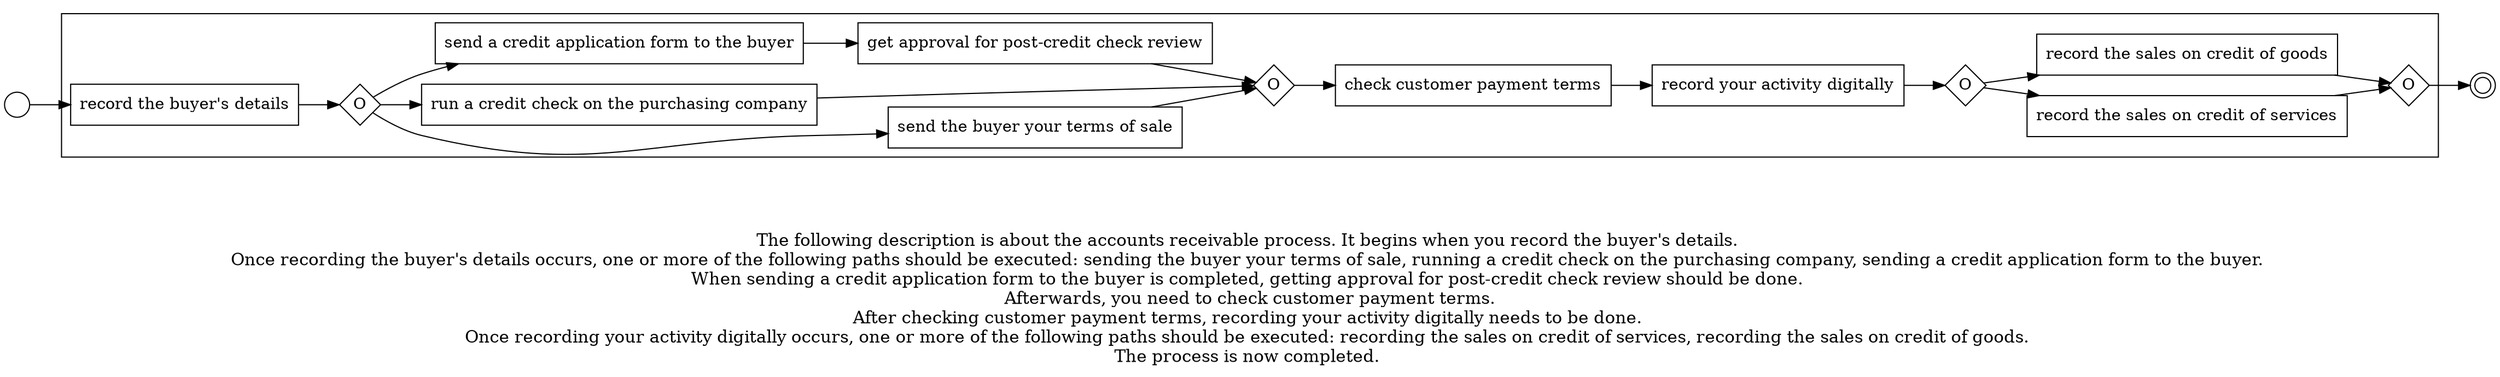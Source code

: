 digraph accounts_receivable_process_50 {
	graph [rankdir=LR]
	START_NODE [label="" shape=circle width=0.3]
	subgraph CLUSTER_0 {
		"record the buyer's details" [shape=box]
		"OR_SPLIT--2. Establish your credit practices_SF7I" [label=O fixedsize=true shape=diamond width=0.5]
		"record the buyer's details" -> "OR_SPLIT--2. Establish your credit practices_SF7I"
		"send the buyer your terms of sale" [shape=box]
		"OR_SPLIT--2. Establish your credit practices_SF7I" -> "send the buyer your terms of sale"
		"run a credit check on the purchasing company" [shape=box]
		"OR_SPLIT--2. Establish your credit practices_SF7I" -> "run a credit check on the purchasing company"
		"send a credit application form to the buyer" [shape=box]
		"OR_SPLIT--2. Establish your credit practices_SF7I" -> "send a credit application form to the buyer"
		"get approval for post-credit check review" [shape=box]
		"send a credit application form to the buyer" -> "get approval for post-credit check review"
		"OR_JOIN--2. Establish your credit practices_SF7I" [label=O fixedsize=true shape=diamond width=0.5]
		"send the buyer your terms of sale" -> "OR_JOIN--2. Establish your credit practices_SF7I"
		"run a credit check on the purchasing company" -> "OR_JOIN--2. Establish your credit practices_SF7I"
		"get approval for post-credit check review" -> "OR_JOIN--2. Establish your credit practices_SF7I"
		"check customer payment terms" [shape=box]
		"OR_JOIN--2. Establish your credit practices_SF7I" -> "check customer payment terms"
		"record your activity digitally" [shape=box]
		"check customer payment terms" -> "record your activity digitally"
		"OR_SPLIT--5. Accounting for accounts receivable_KKI0" [label=O fixedsize=true shape=diamond width=0.5]
		"record your activity digitally" -> "OR_SPLIT--5. Accounting for accounts receivable_KKI0"
		"record the sales on credit of services" [shape=box]
		"OR_SPLIT--5. Accounting for accounts receivable_KKI0" -> "record the sales on credit of services"
		"record the sales on credit of goods" [shape=box]
		"OR_SPLIT--5. Accounting for accounts receivable_KKI0" -> "record the sales on credit of goods"
		"OR_JOIN--5. Accounting for accounts receivable_KKI0" [label=O fixedsize=true shape=diamond width=0.5]
		"record the sales on credit of services" -> "OR_JOIN--5. Accounting for accounts receivable_KKI0"
		"record the sales on credit of goods" -> "OR_JOIN--5. Accounting for accounts receivable_KKI0"
	}
	START_NODE -> "record the buyer's details"
	END_NODE [label="" shape=doublecircle width=0.2]
	"OR_JOIN--5. Accounting for accounts receivable_KKI0" -> END_NODE
	fontsize=15 label="\n\n
The following description is about the accounts receivable process. It begins when you record the buyer's details. 
Once recording the buyer's details occurs, one or more of the following paths should be executed: sending the buyer your terms of sale, running a credit check on the purchasing company, sending a credit application form to the buyer. 
When sending a credit application form to the buyer is completed, getting approval for post-credit check review should be done. 
Afterwards, you need to check customer payment terms.
After checking customer payment terms, recording your activity digitally needs to be done. 
Once recording your activity digitally occurs, one or more of the following paths should be executed: recording the sales on credit of services, recording the sales on credit of goods. 
The process is now completed. 
"
}
